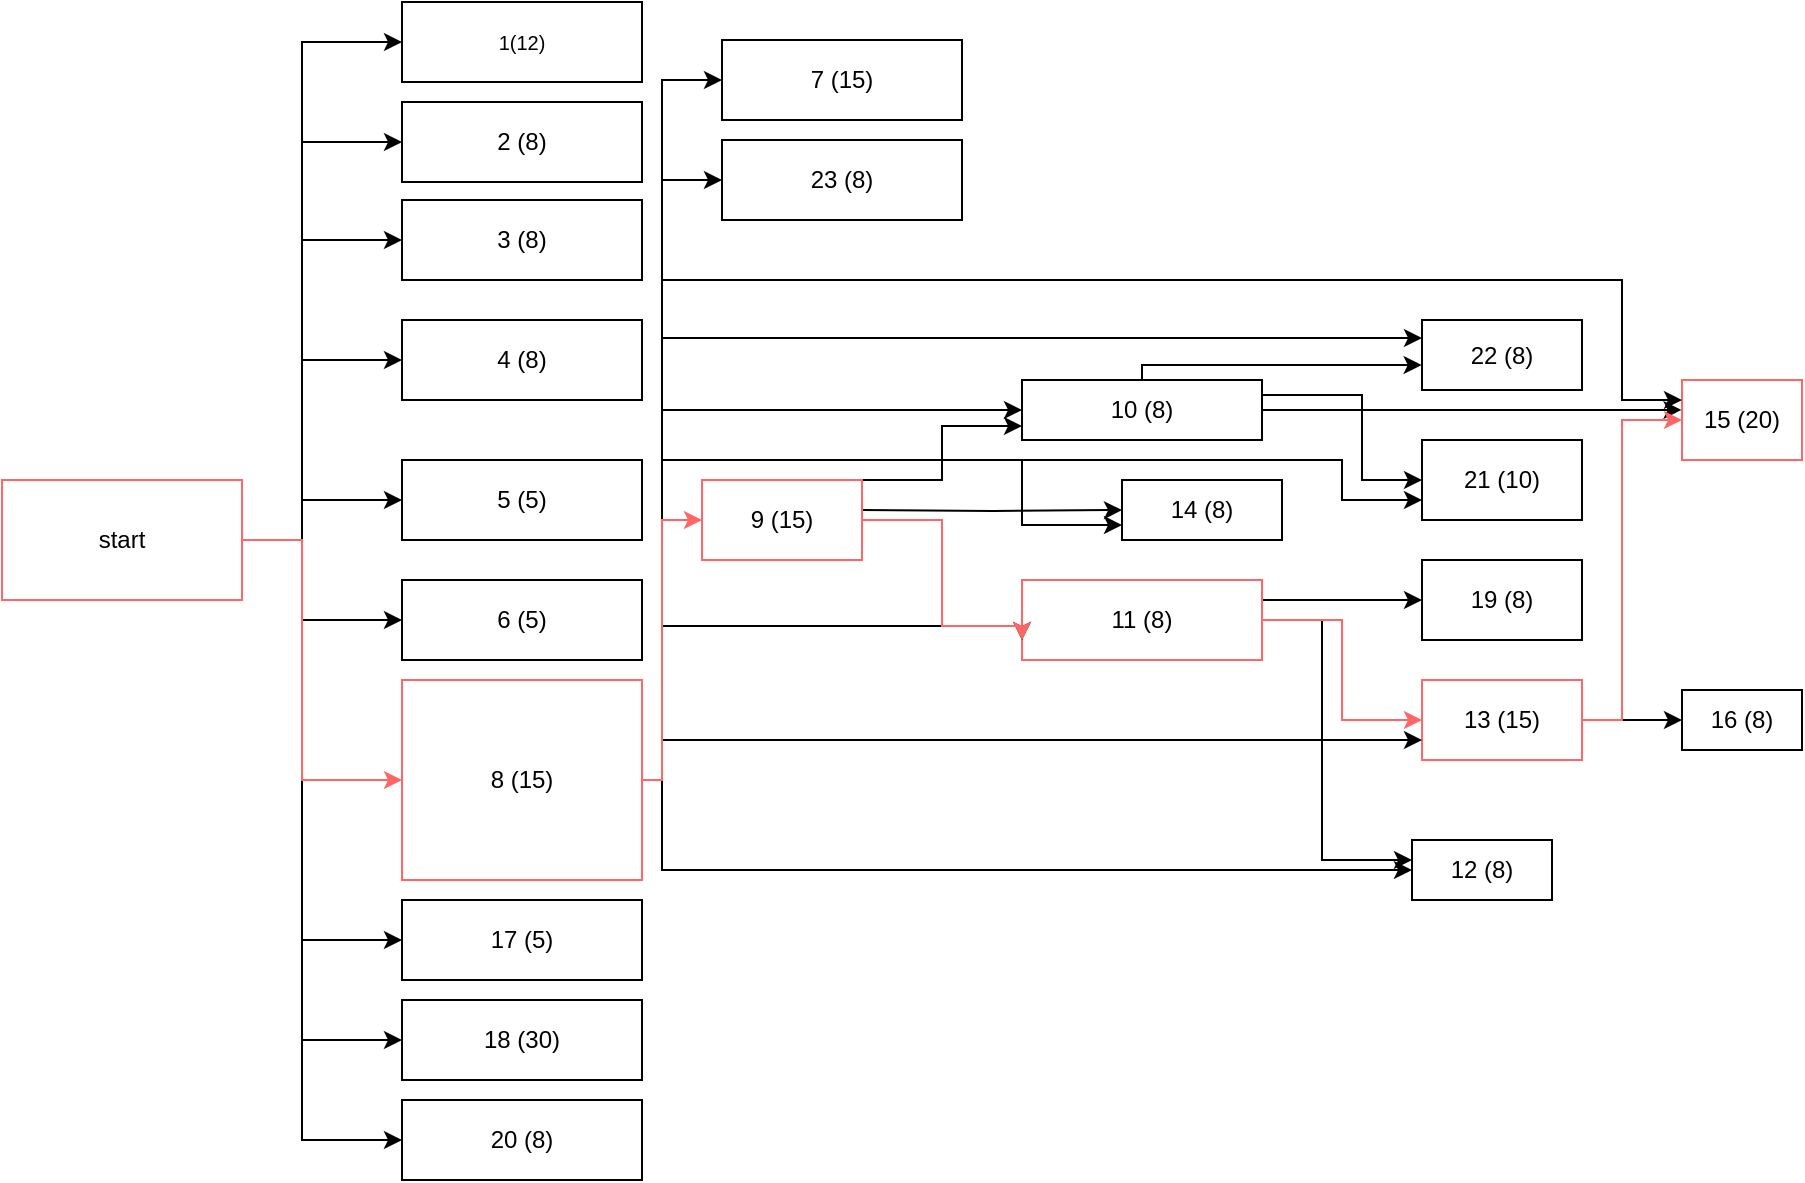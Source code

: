 <mxfile version="16.0.0" type="device"><diagram id="D3NU8ur5vM1XYE70EGsm" name="Page-1"><mxGraphModel dx="1465" dy="603" grid="0" gridSize="10" guides="1" tooltips="1" connect="1" arrows="1" fold="1" page="0" pageScale="1" pageWidth="850" pageHeight="1100" math="0" shadow="0"><root><mxCell id="0"/><mxCell id="1" parent="0"/><mxCell id="lTTTHfiQEPfqp7cltBNK-1" value="&lt;font size=&quot;1&quot;&gt;1(12)&lt;/font&gt;" style="rounded=0;whiteSpace=wrap;html=1;" parent="1" vertex="1"><mxGeometry x="80" y="161" width="120" height="40" as="geometry"/></mxCell><mxCell id="lTTTHfiQEPfqp7cltBNK-2" value="2 (8)" style="rounded=0;whiteSpace=wrap;html=1;" parent="1" vertex="1"><mxGeometry x="80" y="211" width="120" height="40" as="geometry"/></mxCell><mxCell id="lTTTHfiQEPfqp7cltBNK-3" value="3 (8)" style="rounded=0;whiteSpace=wrap;html=1;" parent="1" vertex="1"><mxGeometry x="80" y="260" width="120" height="40" as="geometry"/></mxCell><mxCell id="lTTTHfiQEPfqp7cltBNK-4" value="18 (30)" style="rounded=0;whiteSpace=wrap;html=1;" parent="1" vertex="1"><mxGeometry x="80" y="660" width="120" height="40" as="geometry"/></mxCell><mxCell id="lTTTHfiQEPfqp7cltBNK-5" value="17 (5)" style="rounded=0;whiteSpace=wrap;html=1;" parent="1" vertex="1"><mxGeometry x="80" y="610" width="120" height="40" as="geometry"/></mxCell><mxCell id="lTTTHfiQEPfqp7cltBNK-6" value="16 (8)" style="rounded=0;whiteSpace=wrap;html=1;" parent="1" vertex="1"><mxGeometry x="720" y="505" width="60" height="30" as="geometry"/></mxCell><mxCell id="lTTTHfiQEPfqp7cltBNK-7" value="15 (20)" style="rounded=0;whiteSpace=wrap;html=1;strokeColor=#FF6666;" parent="1" vertex="1"><mxGeometry x="720" y="350" width="60" height="40" as="geometry"/></mxCell><mxCell id="lTTTHfiQEPfqp7cltBNK-8" value="14 (8)" style="rounded=0;whiteSpace=wrap;html=1;" parent="1" vertex="1"><mxGeometry x="440" y="400" width="80" height="30" as="geometry"/></mxCell><mxCell id="lTTTHfiQEPfqp7cltBNK-52" style="edgeStyle=orthogonalEdgeStyle;rounded=0;orthogonalLoop=1;jettySize=auto;html=1;exitX=1;exitY=0.5;exitDx=0;exitDy=0;fontSize=14;" parent="1" source="lTTTHfiQEPfqp7cltBNK-9" target="lTTTHfiQEPfqp7cltBNK-6" edge="1"><mxGeometry relative="1" as="geometry"/></mxCell><mxCell id="lTTTHfiQEPfqp7cltBNK-9" value="13 (15)" style="rounded=0;whiteSpace=wrap;html=1;strokeColor=#FF6666;" parent="1" vertex="1"><mxGeometry x="590" y="500" width="80" height="40" as="geometry"/></mxCell><mxCell id="lTTTHfiQEPfqp7cltBNK-10" value="12 (8)" style="rounded=0;whiteSpace=wrap;html=1;" parent="1" vertex="1"><mxGeometry x="585" y="580" width="70" height="30" as="geometry"/></mxCell><mxCell id="lTTTHfiQEPfqp7cltBNK-44" style="edgeStyle=orthogonalEdgeStyle;rounded=0;orthogonalLoop=1;jettySize=auto;html=1;fontSize=14;exitX=1;exitY=0.5;exitDx=0;exitDy=0;" parent="1" source="lTTTHfiQEPfqp7cltBNK-11" edge="1"><mxGeometry relative="1" as="geometry"><mxPoint x="390" y="482" as="sourcePoint"/><Array as="points"><mxPoint x="540" y="470"/><mxPoint x="540" y="590"/></Array><mxPoint x="585" y="590" as="targetPoint"/></mxGeometry></mxCell><mxCell id="lTTTHfiQEPfqp7cltBNK-54" style="edgeStyle=orthogonalEdgeStyle;rounded=0;orthogonalLoop=1;jettySize=auto;html=1;exitX=1;exitY=0.5;exitDx=0;exitDy=0;entryX=0;entryY=0.5;entryDx=0;entryDy=0;fontSize=14;" parent="1" source="lTTTHfiQEPfqp7cltBNK-11" target="lTTTHfiQEPfqp7cltBNK-24" edge="1"><mxGeometry relative="1" as="geometry"><Array as="points"><mxPoint x="510" y="460"/></Array></mxGeometry></mxCell><mxCell id="lTTTHfiQEPfqp7cltBNK-11" value="11 (8)" style="rounded=0;whiteSpace=wrap;html=1;strokeColor=#FF6666;" parent="1" vertex="1"><mxGeometry x="390" y="450" width="120" height="40" as="geometry"/></mxCell><mxCell id="lTTTHfiQEPfqp7cltBNK-56" style="edgeStyle=orthogonalEdgeStyle;rounded=0;orthogonalLoop=1;jettySize=auto;html=1;exitX=1;exitY=0.25;exitDx=0;exitDy=0;fontSize=14;entryX=0;entryY=0.5;entryDx=0;entryDy=0;" parent="1" source="lTTTHfiQEPfqp7cltBNK-12" target="lTTTHfiQEPfqp7cltBNK-22" edge="1"><mxGeometry relative="1" as="geometry"><mxPoint x="570" y="420" as="targetPoint"/><Array as="points"><mxPoint x="560" y="357"/><mxPoint x="560" y="400"/></Array></mxGeometry></mxCell><mxCell id="lTTTHfiQEPfqp7cltBNK-57" style="edgeStyle=orthogonalEdgeStyle;rounded=0;orthogonalLoop=1;jettySize=auto;html=1;exitX=0.5;exitY=0;exitDx=0;exitDy=0;entryX=-0.002;entryY=0.643;entryDx=0;entryDy=0;fontSize=14;entryPerimeter=0;" parent="1" source="lTTTHfiQEPfqp7cltBNK-12" target="lTTTHfiQEPfqp7cltBNK-21" edge="1"><mxGeometry relative="1" as="geometry"><Array as="points"><mxPoint x="450" y="343"/></Array></mxGeometry></mxCell><mxCell id="lTTTHfiQEPfqp7cltBNK-40" style="edgeStyle=orthogonalEdgeStyle;rounded=0;orthogonalLoop=1;jettySize=auto;html=1;exitX=0.5;exitY=0;exitDx=0;exitDy=0;entryX=0;entryY=0.75;entryDx=0;entryDy=0;fontSize=14;" parent="1" source="lTTTHfiQEPfqp7cltBNK-13" target="lTTTHfiQEPfqp7cltBNK-12" edge="1"><mxGeometry relative="1" as="geometry"><Array as="points"><mxPoint x="350" y="400"/><mxPoint x="350" y="373"/><mxPoint x="390" y="373"/></Array></mxGeometry></mxCell><mxCell id="lTTTHfiQEPfqp7cltBNK-48" style="edgeStyle=orthogonalEdgeStyle;rounded=0;orthogonalLoop=1;jettySize=auto;html=1;entryX=0;entryY=0.5;entryDx=0;entryDy=0;fontSize=14;" parent="1" target="lTTTHfiQEPfqp7cltBNK-8" edge="1"><mxGeometry relative="1" as="geometry"><Array as="points"/><mxPoint x="310" y="415" as="sourcePoint"/></mxGeometry></mxCell><mxCell id="lTTTHfiQEPfqp7cltBNK-50" style="edgeStyle=orthogonalEdgeStyle;rounded=0;orthogonalLoop=1;jettySize=auto;html=1;exitX=1;exitY=0.5;exitDx=0;exitDy=0;entryX=-0.004;entryY=0.374;entryDx=0;entryDy=0;fontSize=14;startArrow=none;entryPerimeter=0;" parent="1" source="lTTTHfiQEPfqp7cltBNK-12" target="lTTTHfiQEPfqp7cltBNK-7" edge="1"><mxGeometry relative="1" as="geometry"><Array as="points"/></mxGeometry></mxCell><mxCell id="lTTTHfiQEPfqp7cltBNK-13" value="9 (15)" style="rounded=0;whiteSpace=wrap;html=1;strokeColor=#FF6666;" parent="1" vertex="1"><mxGeometry x="230" y="400" width="80" height="40" as="geometry"/></mxCell><mxCell id="lTTTHfiQEPfqp7cltBNK-41" style="edgeStyle=orthogonalEdgeStyle;rounded=0;orthogonalLoop=1;jettySize=auto;html=1;exitX=1;exitY=0.5;exitDx=0;exitDy=0;fontSize=14;entryX=0;entryY=0.75;entryDx=0;entryDy=0;" parent="1" source="lTTTHfiQEPfqp7cltBNK-14" target="lTTTHfiQEPfqp7cltBNK-11" edge="1"><mxGeometry relative="1" as="geometry"><Array as="points"><mxPoint x="210" y="550"/><mxPoint x="210" y="473"/></Array><mxPoint x="360" y="480" as="targetPoint"/></mxGeometry></mxCell><mxCell id="lTTTHfiQEPfqp7cltBNK-43" style="edgeStyle=orthogonalEdgeStyle;rounded=0;orthogonalLoop=1;jettySize=auto;html=1;fontSize=14;exitX=1;exitY=0.5;exitDx=0;exitDy=0;entryX=0;entryY=0.5;entryDx=0;entryDy=0;" parent="1" target="lTTTHfiQEPfqp7cltBNK-10" edge="1" source="lTTTHfiQEPfqp7cltBNK-14"><mxGeometry relative="1" as="geometry"><Array as="points"><mxPoint x="210" y="550"/><mxPoint x="210" y="595"/></Array><mxPoint x="200" y="525" as="sourcePoint"/><mxPoint x="560" y="595" as="targetPoint"/></mxGeometry></mxCell><mxCell id="lTTTHfiQEPfqp7cltBNK-46" style="edgeStyle=orthogonalEdgeStyle;rounded=0;orthogonalLoop=1;jettySize=auto;html=1;exitX=1;exitY=0.5;exitDx=0;exitDy=0;fontSize=14;" parent="1" source="lTTTHfiQEPfqp7cltBNK-14" edge="1"><mxGeometry relative="1" as="geometry"><Array as="points"><mxPoint x="210" y="550"/><mxPoint x="210" y="530"/><mxPoint x="590" y="530"/></Array><mxPoint x="590" y="530" as="targetPoint"/></mxGeometry></mxCell><mxCell id="lTTTHfiQEPfqp7cltBNK-47" style="edgeStyle=orthogonalEdgeStyle;rounded=0;orthogonalLoop=1;jettySize=auto;html=1;exitX=1;exitY=0.5;exitDx=0;exitDy=0;entryX=0;entryY=0.75;entryDx=0;entryDy=0;fontSize=14;" parent="1" source="lTTTHfiQEPfqp7cltBNK-14" target="lTTTHfiQEPfqp7cltBNK-8" edge="1"><mxGeometry relative="1" as="geometry"><Array as="points"><mxPoint x="210" y="550"/><mxPoint x="210" y="390"/><mxPoint x="390" y="390"/><mxPoint x="390" y="423"/></Array></mxGeometry></mxCell><mxCell id="lTTTHfiQEPfqp7cltBNK-55" style="edgeStyle=orthogonalEdgeStyle;rounded=0;orthogonalLoop=1;jettySize=auto;html=1;exitX=1;exitY=0.5;exitDx=0;exitDy=0;entryX=0;entryY=0.75;entryDx=0;entryDy=0;fontSize=14;" parent="1" source="lTTTHfiQEPfqp7cltBNK-14" target="lTTTHfiQEPfqp7cltBNK-22" edge="1"><mxGeometry relative="1" as="geometry"><Array as="points"><mxPoint x="210" y="550"/><mxPoint x="210" y="390"/><mxPoint x="550" y="390"/><mxPoint x="550" y="410"/></Array></mxGeometry></mxCell><mxCell id="lTTTHfiQEPfqp7cltBNK-58" style="edgeStyle=orthogonalEdgeStyle;rounded=0;orthogonalLoop=1;jettySize=auto;html=1;exitX=1;exitY=0.5;exitDx=0;exitDy=0;fontSize=14;entryX=0;entryY=0.25;entryDx=0;entryDy=0;" parent="1" source="lTTTHfiQEPfqp7cltBNK-14" target="lTTTHfiQEPfqp7cltBNK-21" edge="1"><mxGeometry relative="1" as="geometry"><Array as="points"><mxPoint x="210" y="550"/><mxPoint x="210" y="329"/><mxPoint x="590" y="329"/></Array><mxPoint x="590" y="338" as="targetPoint"/></mxGeometry></mxCell><mxCell id="lTTTHfiQEPfqp7cltBNK-59" style="edgeStyle=orthogonalEdgeStyle;rounded=0;orthogonalLoop=1;jettySize=auto;html=1;exitX=1;exitY=0.5;exitDx=0;exitDy=0;entryX=0;entryY=0.5;entryDx=0;entryDy=0;fontSize=14;" parent="1" source="lTTTHfiQEPfqp7cltBNK-14" target="lTTTHfiQEPfqp7cltBNK-20" edge="1"><mxGeometry relative="1" as="geometry"><Array as="points"><mxPoint x="210" y="550"/><mxPoint x="210" y="250"/></Array></mxGeometry></mxCell><mxCell id="lTTTHfiQEPfqp7cltBNK-60" style="edgeStyle=orthogonalEdgeStyle;rounded=0;orthogonalLoop=1;jettySize=auto;html=1;exitX=1;exitY=0.5;exitDx=0;exitDy=0;fontSize=14;entryX=0;entryY=0.5;entryDx=0;entryDy=0;" parent="1" source="lTTTHfiQEPfqp7cltBNK-14" target="lTTTHfiQEPfqp7cltBNK-15" edge="1"><mxGeometry relative="1" as="geometry"><mxPoint x="210" y="240" as="targetPoint"/><Array as="points"><mxPoint x="210" y="550"/><mxPoint x="210" y="200"/></Array></mxGeometry></mxCell><mxCell id="dyUinkV8Pxm3IqLcdLjY-1" style="edgeStyle=orthogonalEdgeStyle;rounded=0;orthogonalLoop=1;jettySize=auto;html=1;exitX=1;exitY=0.5;exitDx=0;exitDy=0;entryX=0;entryY=0.5;entryDx=0;entryDy=0;fontSize=14;" parent="1" source="lTTTHfiQEPfqp7cltBNK-14" target="lTTTHfiQEPfqp7cltBNK-12" edge="1"><mxGeometry relative="1" as="geometry"><Array as="points"><mxPoint x="210" y="550"/><mxPoint x="210" y="365"/></Array></mxGeometry></mxCell><mxCell id="dyUinkV8Pxm3IqLcdLjY-2" style="edgeStyle=orthogonalEdgeStyle;rounded=0;orthogonalLoop=1;jettySize=auto;html=1;exitX=1;exitY=0.5;exitDx=0;exitDy=0;entryX=0;entryY=0.25;entryDx=0;entryDy=0;fontSize=14;" parent="1" source="lTTTHfiQEPfqp7cltBNK-14" target="lTTTHfiQEPfqp7cltBNK-7" edge="1"><mxGeometry relative="1" as="geometry"><Array as="points"><mxPoint x="210" y="550"/><mxPoint x="210" y="300"/><mxPoint x="690" y="300"/><mxPoint x="690" y="360"/></Array></mxGeometry></mxCell><mxCell id="lTTTHfiQEPfqp7cltBNK-14" value="8 (15)" style="rounded=0;whiteSpace=wrap;html=1;strokeColor=#FF6666;" parent="1" vertex="1"><mxGeometry x="80" y="500" width="120" height="100" as="geometry"/></mxCell><mxCell id="lTTTHfiQEPfqp7cltBNK-15" value="7 (15)" style="rounded=0;whiteSpace=wrap;html=1;" parent="1" vertex="1"><mxGeometry x="240" y="180" width="120" height="40" as="geometry"/></mxCell><mxCell id="lTTTHfiQEPfqp7cltBNK-16" value="6 (5)" style="rounded=0;whiteSpace=wrap;html=1;" parent="1" vertex="1"><mxGeometry x="80" y="450" width="120" height="40" as="geometry"/></mxCell><mxCell id="lTTTHfiQEPfqp7cltBNK-17" value="5 (5)" style="rounded=0;whiteSpace=wrap;html=1;" parent="1" vertex="1"><mxGeometry x="80" y="390" width="120" height="40" as="geometry"/></mxCell><mxCell id="lTTTHfiQEPfqp7cltBNK-18" value="4 (8)" style="rounded=0;whiteSpace=wrap;html=1;" parent="1" vertex="1"><mxGeometry x="80" y="320" width="120" height="40" as="geometry"/></mxCell><mxCell id="lTTTHfiQEPfqp7cltBNK-20" value="23 (8)" style="rounded=0;whiteSpace=wrap;html=1;" parent="1" vertex="1"><mxGeometry x="240" y="230" width="120" height="40" as="geometry"/></mxCell><mxCell id="lTTTHfiQEPfqp7cltBNK-21" value="22 (8)" style="rounded=0;whiteSpace=wrap;html=1;" parent="1" vertex="1"><mxGeometry x="590" y="320" width="80" height="35" as="geometry"/></mxCell><mxCell id="lTTTHfiQEPfqp7cltBNK-22" value="21 (10)" style="rounded=0;whiteSpace=wrap;html=1;" parent="1" vertex="1"><mxGeometry x="590" y="380" width="80" height="40" as="geometry"/></mxCell><mxCell id="lTTTHfiQEPfqp7cltBNK-23" value="20 (8)" style="rounded=0;whiteSpace=wrap;html=1;" parent="1" vertex="1"><mxGeometry x="80" y="710" width="120" height="40" as="geometry"/></mxCell><mxCell id="lTTTHfiQEPfqp7cltBNK-24" value="19 (8)" style="rounded=0;whiteSpace=wrap;html=1;" parent="1" vertex="1"><mxGeometry x="590" y="440" width="80" height="40" as="geometry"/></mxCell><mxCell id="lTTTHfiQEPfqp7cltBNK-28" style="edgeStyle=orthogonalEdgeStyle;rounded=0;orthogonalLoop=1;jettySize=auto;html=1;exitX=1;exitY=0.5;exitDx=0;exitDy=0;entryX=0;entryY=0.5;entryDx=0;entryDy=0;fontSize=14;" parent="1" source="lTTTHfiQEPfqp7cltBNK-27" target="lTTTHfiQEPfqp7cltBNK-1" edge="1"><mxGeometry relative="1" as="geometry"><Array as="points"><mxPoint x="30" y="430"/><mxPoint x="30" y="181"/></Array></mxGeometry></mxCell><mxCell id="lTTTHfiQEPfqp7cltBNK-29" style="edgeStyle=orthogonalEdgeStyle;rounded=0;orthogonalLoop=1;jettySize=auto;html=1;exitX=1;exitY=0.5;exitDx=0;exitDy=0;entryX=0;entryY=0.5;entryDx=0;entryDy=0;fontSize=14;" parent="1" source="lTTTHfiQEPfqp7cltBNK-27" target="lTTTHfiQEPfqp7cltBNK-2" edge="1"><mxGeometry relative="1" as="geometry"><Array as="points"><mxPoint x="30" y="430"/><mxPoint x="30" y="231"/></Array></mxGeometry></mxCell><mxCell id="lTTTHfiQEPfqp7cltBNK-30" style="edgeStyle=orthogonalEdgeStyle;rounded=0;orthogonalLoop=1;jettySize=auto;html=1;exitX=1;exitY=0.5;exitDx=0;exitDy=0;entryX=0;entryY=0.5;entryDx=0;entryDy=0;fontSize=14;" parent="1" source="lTTTHfiQEPfqp7cltBNK-27" target="lTTTHfiQEPfqp7cltBNK-3" edge="1"><mxGeometry relative="1" as="geometry"><Array as="points"><mxPoint x="30" y="430"/><mxPoint x="30" y="280"/></Array></mxGeometry></mxCell><mxCell id="lTTTHfiQEPfqp7cltBNK-31" style="edgeStyle=orthogonalEdgeStyle;rounded=0;orthogonalLoop=1;jettySize=auto;html=1;exitX=1;exitY=0.5;exitDx=0;exitDy=0;fontSize=14;" parent="1" source="lTTTHfiQEPfqp7cltBNK-27" edge="1"><mxGeometry relative="1" as="geometry"><Array as="points"><mxPoint x="30" y="430"/><mxPoint x="30" y="340"/></Array><mxPoint x="80" y="340" as="targetPoint"/></mxGeometry></mxCell><mxCell id="lTTTHfiQEPfqp7cltBNK-32" style="edgeStyle=orthogonalEdgeStyle;rounded=0;orthogonalLoop=1;jettySize=auto;html=1;exitX=1;exitY=0.5;exitDx=0;exitDy=0;entryX=0;entryY=0.5;entryDx=0;entryDy=0;fontSize=14;" parent="1" source="lTTTHfiQEPfqp7cltBNK-27" target="lTTTHfiQEPfqp7cltBNK-17" edge="1"><mxGeometry relative="1" as="geometry"><Array as="points"><mxPoint x="30" y="430"/><mxPoint x="30" y="410"/></Array></mxGeometry></mxCell><mxCell id="lTTTHfiQEPfqp7cltBNK-35" style="edgeStyle=orthogonalEdgeStyle;rounded=0;orthogonalLoop=1;jettySize=auto;html=1;exitX=1;exitY=0.5;exitDx=0;exitDy=0;fontSize=14;entryX=0;entryY=0.5;entryDx=0;entryDy=0;" parent="1" source="lTTTHfiQEPfqp7cltBNK-27" target="lTTTHfiQEPfqp7cltBNK-5" edge="1"><mxGeometry relative="1" as="geometry"><Array as="points"><mxPoint x="30" y="430"/><mxPoint x="30" y="630"/></Array><mxPoint x="80" y="625" as="targetPoint"/></mxGeometry></mxCell><mxCell id="lTTTHfiQEPfqp7cltBNK-36" style="edgeStyle=orthogonalEdgeStyle;rounded=0;orthogonalLoop=1;jettySize=auto;html=1;exitX=1;exitY=0.5;exitDx=0;exitDy=0;entryX=0;entryY=0.5;entryDx=0;entryDy=0;fontSize=14;" parent="1" source="lTTTHfiQEPfqp7cltBNK-27" target="lTTTHfiQEPfqp7cltBNK-4" edge="1"><mxGeometry relative="1" as="geometry"><Array as="points"><mxPoint x="30" y="430"/><mxPoint x="30" y="680"/></Array></mxGeometry></mxCell><mxCell id="R43Kd1t8DM7bRPCXk6Tj-1" style="edgeStyle=orthogonalEdgeStyle;rounded=0;orthogonalLoop=1;jettySize=auto;html=1;exitX=1;exitY=0.5;exitDx=0;exitDy=0;entryX=0;entryY=0.5;entryDx=0;entryDy=0;" edge="1" parent="1" source="lTTTHfiQEPfqp7cltBNK-27" target="lTTTHfiQEPfqp7cltBNK-16"><mxGeometry relative="1" as="geometry"><Array as="points"><mxPoint x="30" y="430"/><mxPoint x="30" y="470"/></Array></mxGeometry></mxCell><mxCell id="lTTTHfiQEPfqp7cltBNK-37" style="edgeStyle=orthogonalEdgeStyle;rounded=0;orthogonalLoop=1;jettySize=auto;html=1;exitX=1;exitY=0.5;exitDx=0;exitDy=0;entryX=0;entryY=0.5;entryDx=0;entryDy=0;fontSize=14;" parent="1" source="lTTTHfiQEPfqp7cltBNK-27" target="lTTTHfiQEPfqp7cltBNK-23" edge="1"><mxGeometry relative="1" as="geometry"><Array as="points"><mxPoint x="30" y="430"/><mxPoint x="30" y="730"/></Array></mxGeometry></mxCell><mxCell id="lTTTHfiQEPfqp7cltBNK-27" value="start" style="rounded=0;whiteSpace=wrap;html=1;strokeColor=#FF6666;" parent="1" vertex="1"><mxGeometry x="-120" y="400" width="120" height="60" as="geometry"/></mxCell><mxCell id="lTTTHfiQEPfqp7cltBNK-12" value="10 (8)" style="rounded=0;whiteSpace=wrap;html=1;" parent="1" vertex="1"><mxGeometry x="390" y="350" width="120" height="30" as="geometry"/></mxCell><mxCell id="lTTTHfiQEPfqp7cltBNK-34" style="edgeStyle=orthogonalEdgeStyle;rounded=0;orthogonalLoop=1;jettySize=auto;html=1;entryX=0;entryY=0.5;entryDx=0;entryDy=0;fontSize=14;strokeColor=#FF6666;" parent="1" source="lTTTHfiQEPfqp7cltBNK-27" target="lTTTHfiQEPfqp7cltBNK-14" edge="1"><mxGeometry relative="1" as="geometry"><Array as="points"><mxPoint x="30" y="430"/><mxPoint x="30" y="550"/></Array><mxPoint x="20" y="450" as="sourcePoint"/></mxGeometry></mxCell><mxCell id="lTTTHfiQEPfqp7cltBNK-45" style="edgeStyle=orthogonalEdgeStyle;rounded=0;orthogonalLoop=1;jettySize=auto;html=1;exitX=1;exitY=0.5;exitDx=0;exitDy=0;entryX=0;entryY=0.5;entryDx=0;entryDy=0;fontSize=14;strokeColor=#FF6666;" parent="1" source="lTTTHfiQEPfqp7cltBNK-11" target="lTTTHfiQEPfqp7cltBNK-9" edge="1"><mxGeometry relative="1" as="geometry"><Array as="points"><mxPoint x="550" y="470"/><mxPoint x="550" y="520"/></Array></mxGeometry></mxCell><mxCell id="lTTTHfiQEPfqp7cltBNK-49" style="edgeStyle=orthogonalEdgeStyle;rounded=0;orthogonalLoop=1;jettySize=auto;html=1;entryX=0;entryY=0.5;entryDx=0;entryDy=0;fontSize=14;strokeColor=#FF6666;exitX=1;exitY=0.5;exitDx=0;exitDy=0;" parent="1" source="lTTTHfiQEPfqp7cltBNK-9" target="lTTTHfiQEPfqp7cltBNK-7" edge="1"><mxGeometry relative="1" as="geometry"><Array as="points"><mxPoint x="690" y="520"/><mxPoint x="690" y="370"/></Array><mxPoint x="690" y="500" as="sourcePoint"/></mxGeometry></mxCell><mxCell id="lTTTHfiQEPfqp7cltBNK-42" style="edgeStyle=orthogonalEdgeStyle;rounded=0;orthogonalLoop=1;jettySize=auto;html=1;exitX=1;exitY=0.5;exitDx=0;exitDy=0;entryX=0;entryY=0.75;entryDx=0;entryDy=0;fontSize=14;strokeColor=#FF6666;" parent="1" source="lTTTHfiQEPfqp7cltBNK-13" target="lTTTHfiQEPfqp7cltBNK-11" edge="1"><mxGeometry relative="1" as="geometry"><Array as="points"><mxPoint x="350" y="420"/><mxPoint x="350" y="473"/></Array></mxGeometry></mxCell><mxCell id="lTTTHfiQEPfqp7cltBNK-38" style="edgeStyle=orthogonalEdgeStyle;rounded=0;orthogonalLoop=1;jettySize=auto;html=1;entryX=0;entryY=0.5;entryDx=0;entryDy=0;fontSize=14;exitX=1;exitY=0.5;exitDx=0;exitDy=0;strokeColor=#FF6666;" parent="1" source="lTTTHfiQEPfqp7cltBNK-14" target="lTTTHfiQEPfqp7cltBNK-13" edge="1"><mxGeometry relative="1" as="geometry"><mxPoint x="200" y="560" as="sourcePoint"/><Array as="points"><mxPoint x="210" y="550"/><mxPoint x="210" y="420"/></Array></mxGeometry></mxCell></root></mxGraphModel></diagram></mxfile>